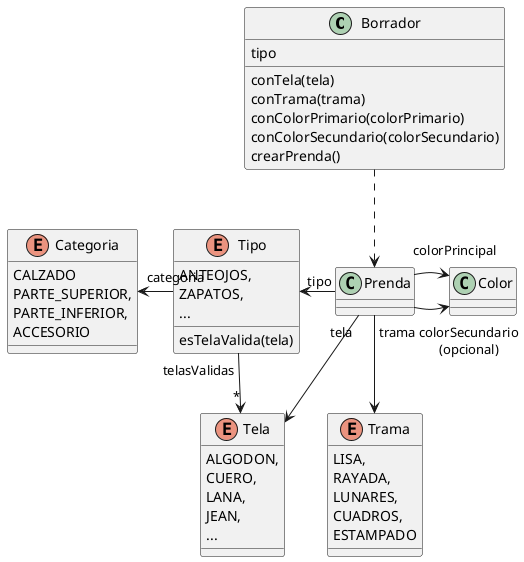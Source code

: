 @startuml iteracion-2

class Borrador {
  tipo
  conTela(tela)
  conTrama(trama)
  conColorPrimario(colorPrimario)
  conColorSecundario(colorSecundario)
  crearPrenda()
}

Borrador ..> Prenda

class Prenda {
}

Prenda "tipo" -left-> Tipo
Prenda "tela" --> Tela
Prenda "trama" --> Trama
Prenda "colorSecundario\n(opcional)" -right-> Color
Prenda "colorPrincipal" -right-> Color

enum Tela {
  ALGODON,
  CUERO,
  LANA,
  JEAN,
  ...
}

enum Trama {
  LISA,
  RAYADA,
  LUNARES,
  CUADROS,
  ESTAMPADO
}

class Color {
}

enum Tipo {
  ANTEOJOS,
  ZAPATOS,
  ...
  esTelaValida(tela)
}

Tipo "telasValidas" --> "*" Tela
Tipo "categoria" -left-> Categoria

enum Categoria {
  CALZADO
  PARTE_SUPERIOR,
  PARTE_INFERIOR,
  ACCESORIO
}

@enduml
